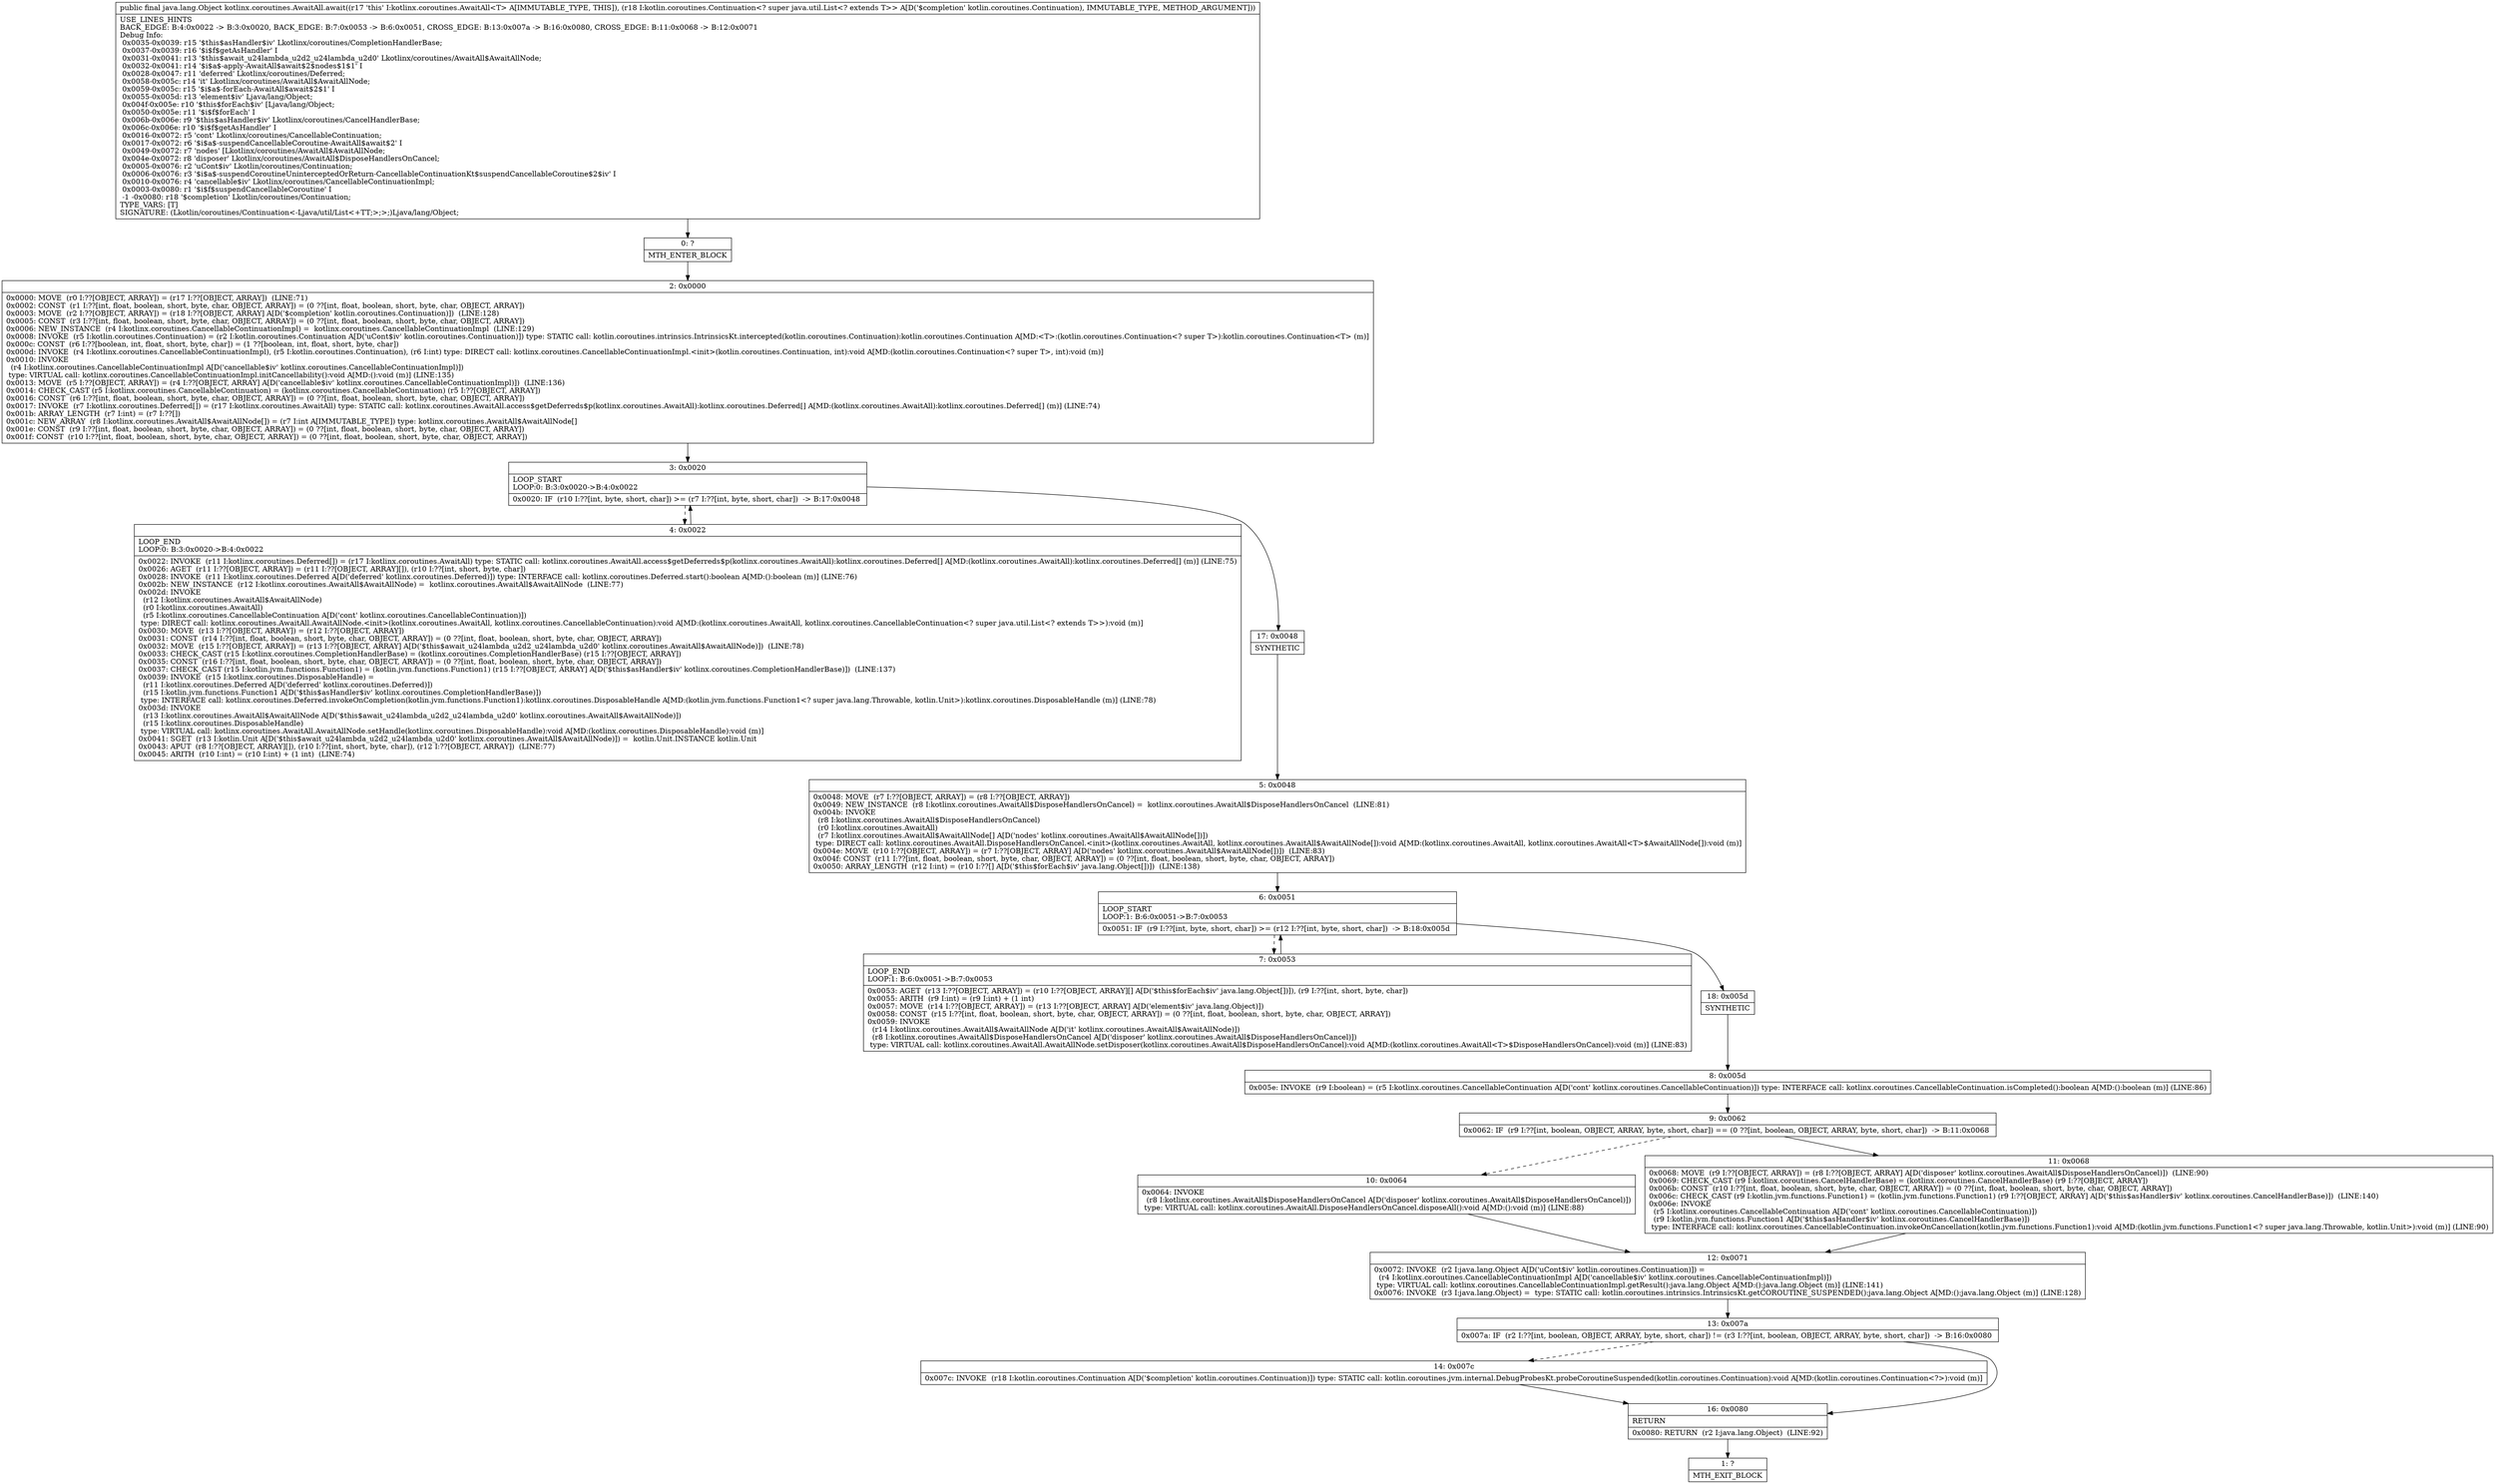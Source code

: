 digraph "CFG forkotlinx.coroutines.AwaitAll.await(Lkotlin\/coroutines\/Continuation;)Ljava\/lang\/Object;" {
Node_0 [shape=record,label="{0\:\ ?|MTH_ENTER_BLOCK\l}"];
Node_2 [shape=record,label="{2\:\ 0x0000|0x0000: MOVE  (r0 I:??[OBJECT, ARRAY]) = (r17 I:??[OBJECT, ARRAY])  (LINE:71)\l0x0002: CONST  (r1 I:??[int, float, boolean, short, byte, char, OBJECT, ARRAY]) = (0 ??[int, float, boolean, short, byte, char, OBJECT, ARRAY]) \l0x0003: MOVE  (r2 I:??[OBJECT, ARRAY]) = (r18 I:??[OBJECT, ARRAY] A[D('$completion' kotlin.coroutines.Continuation)])  (LINE:128)\l0x0005: CONST  (r3 I:??[int, float, boolean, short, byte, char, OBJECT, ARRAY]) = (0 ??[int, float, boolean, short, byte, char, OBJECT, ARRAY]) \l0x0006: NEW_INSTANCE  (r4 I:kotlinx.coroutines.CancellableContinuationImpl) =  kotlinx.coroutines.CancellableContinuationImpl  (LINE:129)\l0x0008: INVOKE  (r5 I:kotlin.coroutines.Continuation) = (r2 I:kotlin.coroutines.Continuation A[D('uCont$iv' kotlin.coroutines.Continuation)]) type: STATIC call: kotlin.coroutines.intrinsics.IntrinsicsKt.intercepted(kotlin.coroutines.Continuation):kotlin.coroutines.Continuation A[MD:\<T\>:(kotlin.coroutines.Continuation\<? super T\>):kotlin.coroutines.Continuation\<T\> (m)]\l0x000c: CONST  (r6 I:??[boolean, int, float, short, byte, char]) = (1 ??[boolean, int, float, short, byte, char]) \l0x000d: INVOKE  (r4 I:kotlinx.coroutines.CancellableContinuationImpl), (r5 I:kotlin.coroutines.Continuation), (r6 I:int) type: DIRECT call: kotlinx.coroutines.CancellableContinuationImpl.\<init\>(kotlin.coroutines.Continuation, int):void A[MD:(kotlin.coroutines.Continuation\<? super T\>, int):void (m)]\l0x0010: INVOKE  \l  (r4 I:kotlinx.coroutines.CancellableContinuationImpl A[D('cancellable$iv' kotlinx.coroutines.CancellableContinuationImpl)])\l type: VIRTUAL call: kotlinx.coroutines.CancellableContinuationImpl.initCancellability():void A[MD:():void (m)] (LINE:135)\l0x0013: MOVE  (r5 I:??[OBJECT, ARRAY]) = (r4 I:??[OBJECT, ARRAY] A[D('cancellable$iv' kotlinx.coroutines.CancellableContinuationImpl)])  (LINE:136)\l0x0014: CHECK_CAST (r5 I:kotlinx.coroutines.CancellableContinuation) = (kotlinx.coroutines.CancellableContinuation) (r5 I:??[OBJECT, ARRAY]) \l0x0016: CONST  (r6 I:??[int, float, boolean, short, byte, char, OBJECT, ARRAY]) = (0 ??[int, float, boolean, short, byte, char, OBJECT, ARRAY]) \l0x0017: INVOKE  (r7 I:kotlinx.coroutines.Deferred[]) = (r17 I:kotlinx.coroutines.AwaitAll) type: STATIC call: kotlinx.coroutines.AwaitAll.access$getDeferreds$p(kotlinx.coroutines.AwaitAll):kotlinx.coroutines.Deferred[] A[MD:(kotlinx.coroutines.AwaitAll):kotlinx.coroutines.Deferred[] (m)] (LINE:74)\l0x001b: ARRAY_LENGTH  (r7 I:int) = (r7 I:??[]) \l0x001c: NEW_ARRAY  (r8 I:kotlinx.coroutines.AwaitAll$AwaitAllNode[]) = (r7 I:int A[IMMUTABLE_TYPE]) type: kotlinx.coroutines.AwaitAll$AwaitAllNode[] \l0x001e: CONST  (r9 I:??[int, float, boolean, short, byte, char, OBJECT, ARRAY]) = (0 ??[int, float, boolean, short, byte, char, OBJECT, ARRAY]) \l0x001f: CONST  (r10 I:??[int, float, boolean, short, byte, char, OBJECT, ARRAY]) = (0 ??[int, float, boolean, short, byte, char, OBJECT, ARRAY]) \l}"];
Node_3 [shape=record,label="{3\:\ 0x0020|LOOP_START\lLOOP:0: B:3:0x0020\-\>B:4:0x0022\l|0x0020: IF  (r10 I:??[int, byte, short, char]) \>= (r7 I:??[int, byte, short, char])  \-\> B:17:0x0048 \l}"];
Node_4 [shape=record,label="{4\:\ 0x0022|LOOP_END\lLOOP:0: B:3:0x0020\-\>B:4:0x0022\l|0x0022: INVOKE  (r11 I:kotlinx.coroutines.Deferred[]) = (r17 I:kotlinx.coroutines.AwaitAll) type: STATIC call: kotlinx.coroutines.AwaitAll.access$getDeferreds$p(kotlinx.coroutines.AwaitAll):kotlinx.coroutines.Deferred[] A[MD:(kotlinx.coroutines.AwaitAll):kotlinx.coroutines.Deferred[] (m)] (LINE:75)\l0x0026: AGET  (r11 I:??[OBJECT, ARRAY]) = (r11 I:??[OBJECT, ARRAY][]), (r10 I:??[int, short, byte, char]) \l0x0028: INVOKE  (r11 I:kotlinx.coroutines.Deferred A[D('deferred' kotlinx.coroutines.Deferred)]) type: INTERFACE call: kotlinx.coroutines.Deferred.start():boolean A[MD:():boolean (m)] (LINE:76)\l0x002b: NEW_INSTANCE  (r12 I:kotlinx.coroutines.AwaitAll$AwaitAllNode) =  kotlinx.coroutines.AwaitAll$AwaitAllNode  (LINE:77)\l0x002d: INVOKE  \l  (r12 I:kotlinx.coroutines.AwaitAll$AwaitAllNode)\l  (r0 I:kotlinx.coroutines.AwaitAll)\l  (r5 I:kotlinx.coroutines.CancellableContinuation A[D('cont' kotlinx.coroutines.CancellableContinuation)])\l type: DIRECT call: kotlinx.coroutines.AwaitAll.AwaitAllNode.\<init\>(kotlinx.coroutines.AwaitAll, kotlinx.coroutines.CancellableContinuation):void A[MD:(kotlinx.coroutines.AwaitAll, kotlinx.coroutines.CancellableContinuation\<? super java.util.List\<? extends T\>\>):void (m)]\l0x0030: MOVE  (r13 I:??[OBJECT, ARRAY]) = (r12 I:??[OBJECT, ARRAY]) \l0x0031: CONST  (r14 I:??[int, float, boolean, short, byte, char, OBJECT, ARRAY]) = (0 ??[int, float, boolean, short, byte, char, OBJECT, ARRAY]) \l0x0032: MOVE  (r15 I:??[OBJECT, ARRAY]) = (r13 I:??[OBJECT, ARRAY] A[D('$this$await_u24lambda_u2d2_u24lambda_u2d0' kotlinx.coroutines.AwaitAll$AwaitAllNode)])  (LINE:78)\l0x0033: CHECK_CAST (r15 I:kotlinx.coroutines.CompletionHandlerBase) = (kotlinx.coroutines.CompletionHandlerBase) (r15 I:??[OBJECT, ARRAY]) \l0x0035: CONST  (r16 I:??[int, float, boolean, short, byte, char, OBJECT, ARRAY]) = (0 ??[int, float, boolean, short, byte, char, OBJECT, ARRAY]) \l0x0037: CHECK_CAST (r15 I:kotlin.jvm.functions.Function1) = (kotlin.jvm.functions.Function1) (r15 I:??[OBJECT, ARRAY] A[D('$this$asHandler$iv' kotlinx.coroutines.CompletionHandlerBase)])  (LINE:137)\l0x0039: INVOKE  (r15 I:kotlinx.coroutines.DisposableHandle) = \l  (r11 I:kotlinx.coroutines.Deferred A[D('deferred' kotlinx.coroutines.Deferred)])\l  (r15 I:kotlin.jvm.functions.Function1 A[D('$this$asHandler$iv' kotlinx.coroutines.CompletionHandlerBase)])\l type: INTERFACE call: kotlinx.coroutines.Deferred.invokeOnCompletion(kotlin.jvm.functions.Function1):kotlinx.coroutines.DisposableHandle A[MD:(kotlin.jvm.functions.Function1\<? super java.lang.Throwable, kotlin.Unit\>):kotlinx.coroutines.DisposableHandle (m)] (LINE:78)\l0x003d: INVOKE  \l  (r13 I:kotlinx.coroutines.AwaitAll$AwaitAllNode A[D('$this$await_u24lambda_u2d2_u24lambda_u2d0' kotlinx.coroutines.AwaitAll$AwaitAllNode)])\l  (r15 I:kotlinx.coroutines.DisposableHandle)\l type: VIRTUAL call: kotlinx.coroutines.AwaitAll.AwaitAllNode.setHandle(kotlinx.coroutines.DisposableHandle):void A[MD:(kotlinx.coroutines.DisposableHandle):void (m)]\l0x0041: SGET  (r13 I:kotlin.Unit A[D('$this$await_u24lambda_u2d2_u24lambda_u2d0' kotlinx.coroutines.AwaitAll$AwaitAllNode)]) =  kotlin.Unit.INSTANCE kotlin.Unit \l0x0043: APUT  (r8 I:??[OBJECT, ARRAY][]), (r10 I:??[int, short, byte, char]), (r12 I:??[OBJECT, ARRAY])  (LINE:77)\l0x0045: ARITH  (r10 I:int) = (r10 I:int) + (1 int)  (LINE:74)\l}"];
Node_17 [shape=record,label="{17\:\ 0x0048|SYNTHETIC\l}"];
Node_5 [shape=record,label="{5\:\ 0x0048|0x0048: MOVE  (r7 I:??[OBJECT, ARRAY]) = (r8 I:??[OBJECT, ARRAY]) \l0x0049: NEW_INSTANCE  (r8 I:kotlinx.coroutines.AwaitAll$DisposeHandlersOnCancel) =  kotlinx.coroutines.AwaitAll$DisposeHandlersOnCancel  (LINE:81)\l0x004b: INVOKE  \l  (r8 I:kotlinx.coroutines.AwaitAll$DisposeHandlersOnCancel)\l  (r0 I:kotlinx.coroutines.AwaitAll)\l  (r7 I:kotlinx.coroutines.AwaitAll$AwaitAllNode[] A[D('nodes' kotlinx.coroutines.AwaitAll$AwaitAllNode[])])\l type: DIRECT call: kotlinx.coroutines.AwaitAll.DisposeHandlersOnCancel.\<init\>(kotlinx.coroutines.AwaitAll, kotlinx.coroutines.AwaitAll$AwaitAllNode[]):void A[MD:(kotlinx.coroutines.AwaitAll, kotlinx.coroutines.AwaitAll\<T\>$AwaitAllNode[]):void (m)]\l0x004e: MOVE  (r10 I:??[OBJECT, ARRAY]) = (r7 I:??[OBJECT, ARRAY] A[D('nodes' kotlinx.coroutines.AwaitAll$AwaitAllNode[])])  (LINE:83)\l0x004f: CONST  (r11 I:??[int, float, boolean, short, byte, char, OBJECT, ARRAY]) = (0 ??[int, float, boolean, short, byte, char, OBJECT, ARRAY]) \l0x0050: ARRAY_LENGTH  (r12 I:int) = (r10 I:??[] A[D('$this$forEach$iv' java.lang.Object[])])  (LINE:138)\l}"];
Node_6 [shape=record,label="{6\:\ 0x0051|LOOP_START\lLOOP:1: B:6:0x0051\-\>B:7:0x0053\l|0x0051: IF  (r9 I:??[int, byte, short, char]) \>= (r12 I:??[int, byte, short, char])  \-\> B:18:0x005d \l}"];
Node_7 [shape=record,label="{7\:\ 0x0053|LOOP_END\lLOOP:1: B:6:0x0051\-\>B:7:0x0053\l|0x0053: AGET  (r13 I:??[OBJECT, ARRAY]) = (r10 I:??[OBJECT, ARRAY][] A[D('$this$forEach$iv' java.lang.Object[])]), (r9 I:??[int, short, byte, char]) \l0x0055: ARITH  (r9 I:int) = (r9 I:int) + (1 int) \l0x0057: MOVE  (r14 I:??[OBJECT, ARRAY]) = (r13 I:??[OBJECT, ARRAY] A[D('element$iv' java.lang.Object)]) \l0x0058: CONST  (r15 I:??[int, float, boolean, short, byte, char, OBJECT, ARRAY]) = (0 ??[int, float, boolean, short, byte, char, OBJECT, ARRAY]) \l0x0059: INVOKE  \l  (r14 I:kotlinx.coroutines.AwaitAll$AwaitAllNode A[D('it' kotlinx.coroutines.AwaitAll$AwaitAllNode)])\l  (r8 I:kotlinx.coroutines.AwaitAll$DisposeHandlersOnCancel A[D('disposer' kotlinx.coroutines.AwaitAll$DisposeHandlersOnCancel)])\l type: VIRTUAL call: kotlinx.coroutines.AwaitAll.AwaitAllNode.setDisposer(kotlinx.coroutines.AwaitAll$DisposeHandlersOnCancel):void A[MD:(kotlinx.coroutines.AwaitAll\<T\>$DisposeHandlersOnCancel):void (m)] (LINE:83)\l}"];
Node_18 [shape=record,label="{18\:\ 0x005d|SYNTHETIC\l}"];
Node_8 [shape=record,label="{8\:\ 0x005d|0x005e: INVOKE  (r9 I:boolean) = (r5 I:kotlinx.coroutines.CancellableContinuation A[D('cont' kotlinx.coroutines.CancellableContinuation)]) type: INTERFACE call: kotlinx.coroutines.CancellableContinuation.isCompleted():boolean A[MD:():boolean (m)] (LINE:86)\l}"];
Node_9 [shape=record,label="{9\:\ 0x0062|0x0062: IF  (r9 I:??[int, boolean, OBJECT, ARRAY, byte, short, char]) == (0 ??[int, boolean, OBJECT, ARRAY, byte, short, char])  \-\> B:11:0x0068 \l}"];
Node_10 [shape=record,label="{10\:\ 0x0064|0x0064: INVOKE  \l  (r8 I:kotlinx.coroutines.AwaitAll$DisposeHandlersOnCancel A[D('disposer' kotlinx.coroutines.AwaitAll$DisposeHandlersOnCancel)])\l type: VIRTUAL call: kotlinx.coroutines.AwaitAll.DisposeHandlersOnCancel.disposeAll():void A[MD:():void (m)] (LINE:88)\l}"];
Node_12 [shape=record,label="{12\:\ 0x0071|0x0072: INVOKE  (r2 I:java.lang.Object A[D('uCont$iv' kotlin.coroutines.Continuation)]) = \l  (r4 I:kotlinx.coroutines.CancellableContinuationImpl A[D('cancellable$iv' kotlinx.coroutines.CancellableContinuationImpl)])\l type: VIRTUAL call: kotlinx.coroutines.CancellableContinuationImpl.getResult():java.lang.Object A[MD:():java.lang.Object (m)] (LINE:141)\l0x0076: INVOKE  (r3 I:java.lang.Object) =  type: STATIC call: kotlin.coroutines.intrinsics.IntrinsicsKt.getCOROUTINE_SUSPENDED():java.lang.Object A[MD:():java.lang.Object (m)] (LINE:128)\l}"];
Node_13 [shape=record,label="{13\:\ 0x007a|0x007a: IF  (r2 I:??[int, boolean, OBJECT, ARRAY, byte, short, char]) != (r3 I:??[int, boolean, OBJECT, ARRAY, byte, short, char])  \-\> B:16:0x0080 \l}"];
Node_14 [shape=record,label="{14\:\ 0x007c|0x007c: INVOKE  (r18 I:kotlin.coroutines.Continuation A[D('$completion' kotlin.coroutines.Continuation)]) type: STATIC call: kotlin.coroutines.jvm.internal.DebugProbesKt.probeCoroutineSuspended(kotlin.coroutines.Continuation):void A[MD:(kotlin.coroutines.Continuation\<?\>):void (m)]\l}"];
Node_16 [shape=record,label="{16\:\ 0x0080|RETURN\l|0x0080: RETURN  (r2 I:java.lang.Object)  (LINE:92)\l}"];
Node_1 [shape=record,label="{1\:\ ?|MTH_EXIT_BLOCK\l}"];
Node_11 [shape=record,label="{11\:\ 0x0068|0x0068: MOVE  (r9 I:??[OBJECT, ARRAY]) = (r8 I:??[OBJECT, ARRAY] A[D('disposer' kotlinx.coroutines.AwaitAll$DisposeHandlersOnCancel)])  (LINE:90)\l0x0069: CHECK_CAST (r9 I:kotlinx.coroutines.CancelHandlerBase) = (kotlinx.coroutines.CancelHandlerBase) (r9 I:??[OBJECT, ARRAY]) \l0x006b: CONST  (r10 I:??[int, float, boolean, short, byte, char, OBJECT, ARRAY]) = (0 ??[int, float, boolean, short, byte, char, OBJECT, ARRAY]) \l0x006c: CHECK_CAST (r9 I:kotlin.jvm.functions.Function1) = (kotlin.jvm.functions.Function1) (r9 I:??[OBJECT, ARRAY] A[D('$this$asHandler$iv' kotlinx.coroutines.CancelHandlerBase)])  (LINE:140)\l0x006e: INVOKE  \l  (r5 I:kotlinx.coroutines.CancellableContinuation A[D('cont' kotlinx.coroutines.CancellableContinuation)])\l  (r9 I:kotlin.jvm.functions.Function1 A[D('$this$asHandler$iv' kotlinx.coroutines.CancelHandlerBase)])\l type: INTERFACE call: kotlinx.coroutines.CancellableContinuation.invokeOnCancellation(kotlin.jvm.functions.Function1):void A[MD:(kotlin.jvm.functions.Function1\<? super java.lang.Throwable, kotlin.Unit\>):void (m)] (LINE:90)\l}"];
MethodNode[shape=record,label="{public final java.lang.Object kotlinx.coroutines.AwaitAll.await((r17 'this' I:kotlinx.coroutines.AwaitAll\<T\> A[IMMUTABLE_TYPE, THIS]), (r18 I:kotlin.coroutines.Continuation\<? super java.util.List\<? extends T\>\> A[D('$completion' kotlin.coroutines.Continuation), IMMUTABLE_TYPE, METHOD_ARGUMENT]))  | USE_LINES_HINTS\lBACK_EDGE: B:4:0x0022 \-\> B:3:0x0020, BACK_EDGE: B:7:0x0053 \-\> B:6:0x0051, CROSS_EDGE: B:13:0x007a \-\> B:16:0x0080, CROSS_EDGE: B:11:0x0068 \-\> B:12:0x0071\lDebug Info:\l  0x0035\-0x0039: r15 '$this$asHandler$iv' Lkotlinx\/coroutines\/CompletionHandlerBase;\l  0x0037\-0x0039: r16 '$i$f$getAsHandler' I\l  0x0031\-0x0041: r13 '$this$await_u24lambda_u2d2_u24lambda_u2d0' Lkotlinx\/coroutines\/AwaitAll$AwaitAllNode;\l  0x0032\-0x0041: r14 '$i$a$\-apply\-AwaitAll$await$2$nodes$1$1' I\l  0x0028\-0x0047: r11 'deferred' Lkotlinx\/coroutines\/Deferred;\l  0x0058\-0x005c: r14 'it' Lkotlinx\/coroutines\/AwaitAll$AwaitAllNode;\l  0x0059\-0x005c: r15 '$i$a$\-forEach\-AwaitAll$await$2$1' I\l  0x0055\-0x005d: r13 'element$iv' Ljava\/lang\/Object;\l  0x004f\-0x005e: r10 '$this$forEach$iv' [Ljava\/lang\/Object;\l  0x0050\-0x005e: r11 '$i$f$forEach' I\l  0x006b\-0x006e: r9 '$this$asHandler$iv' Lkotlinx\/coroutines\/CancelHandlerBase;\l  0x006c\-0x006e: r10 '$i$f$getAsHandler' I\l  0x0016\-0x0072: r5 'cont' Lkotlinx\/coroutines\/CancellableContinuation;\l  0x0017\-0x0072: r6 '$i$a$\-suspendCancellableCoroutine\-AwaitAll$await$2' I\l  0x0049\-0x0072: r7 'nodes' [Lkotlinx\/coroutines\/AwaitAll$AwaitAllNode;\l  0x004e\-0x0072: r8 'disposer' Lkotlinx\/coroutines\/AwaitAll$DisposeHandlersOnCancel;\l  0x0005\-0x0076: r2 'uCont$iv' Lkotlin\/coroutines\/Continuation;\l  0x0006\-0x0076: r3 '$i$a$\-suspendCoroutineUninterceptedOrReturn\-CancellableContinuationKt$suspendCancellableCoroutine$2$iv' I\l  0x0010\-0x0076: r4 'cancellable$iv' Lkotlinx\/coroutines\/CancellableContinuationImpl;\l  0x0003\-0x0080: r1 '$i$f$suspendCancellableCoroutine' I\l  \-1 \-0x0080: r18 '$completion' Lkotlin\/coroutines\/Continuation;\lTYPE_VARS: [T]\lSIGNATURE: (Lkotlin\/coroutines\/Continuation\<\-Ljava\/util\/List\<+TT;\>;\>;)Ljava\/lang\/Object;\l}"];
MethodNode -> Node_0;Node_0 -> Node_2;
Node_2 -> Node_3;
Node_3 -> Node_4[style=dashed];
Node_3 -> Node_17;
Node_4 -> Node_3;
Node_17 -> Node_5;
Node_5 -> Node_6;
Node_6 -> Node_7[style=dashed];
Node_6 -> Node_18;
Node_7 -> Node_6;
Node_18 -> Node_8;
Node_8 -> Node_9;
Node_9 -> Node_10[style=dashed];
Node_9 -> Node_11;
Node_10 -> Node_12;
Node_12 -> Node_13;
Node_13 -> Node_14[style=dashed];
Node_13 -> Node_16;
Node_14 -> Node_16;
Node_16 -> Node_1;
Node_11 -> Node_12;
}


